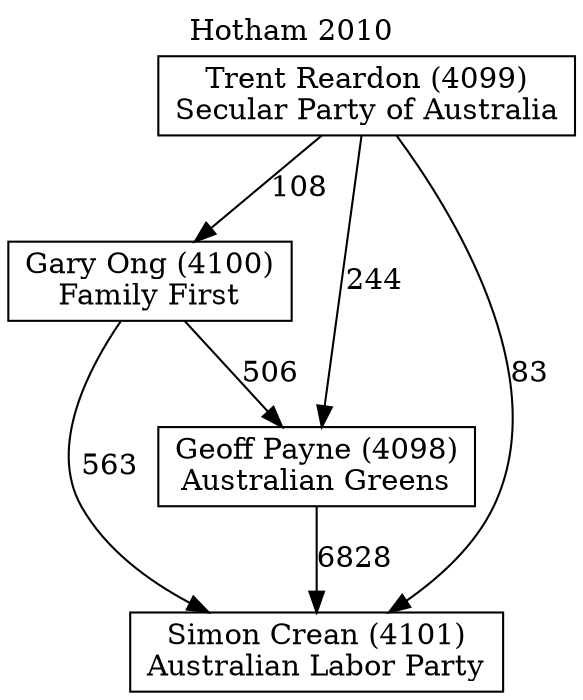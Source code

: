 // House preference flow
digraph "Simon Crean (4101)_Hotham_2010" {
	graph [label="Hotham 2010" labelloc=t mclimit=10]
	node [shape=box]
	"Gary Ong (4100)" [label="Gary Ong (4100)
Family First"]
	"Geoff Payne (4098)" [label="Geoff Payne (4098)
Australian Greens"]
	"Simon Crean (4101)" [label="Simon Crean (4101)
Australian Labor Party"]
	"Trent Reardon (4099)" [label="Trent Reardon (4099)
Secular Party of Australia"]
	"Gary Ong (4100)" -> "Geoff Payne (4098)" [label=506]
	"Gary Ong (4100)" -> "Simon Crean (4101)" [label=563]
	"Geoff Payne (4098)" -> "Simon Crean (4101)" [label=6828]
	"Trent Reardon (4099)" -> "Gary Ong (4100)" [label=108]
	"Trent Reardon (4099)" -> "Geoff Payne (4098)" [label=244]
	"Trent Reardon (4099)" -> "Simon Crean (4101)" [label=83]
}
